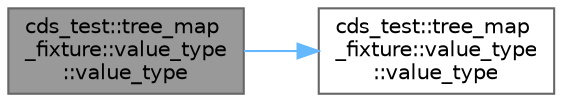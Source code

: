 digraph "cds_test::tree_map_fixture::value_type::value_type"
{
 // LATEX_PDF_SIZE
  bgcolor="transparent";
  edge [fontname=Helvetica,fontsize=10,labelfontname=Helvetica,labelfontsize=10];
  node [fontname=Helvetica,fontsize=10,shape=box,height=0.2,width=0.4];
  rankdir="LR";
  Node1 [id="Node000001",label="cds_test::tree_map\l_fixture::value_type\l::value_type",height=0.2,width=0.4,color="gray40", fillcolor="grey60", style="filled", fontcolor="black",tooltip=" "];
  Node1 -> Node2 [id="edge1_Node000001_Node000002",color="steelblue1",style="solid",tooltip=" "];
  Node2 [id="Node000002",label="cds_test::tree_map\l_fixture::value_type\l::value_type",height=0.2,width=0.4,color="grey40", fillcolor="white", style="filled",URL="$structcds__test_1_1tree__map__fixture_1_1value__type.html#a3f12b370f305a83cbd302b882c46cc69",tooltip=" "];
}

